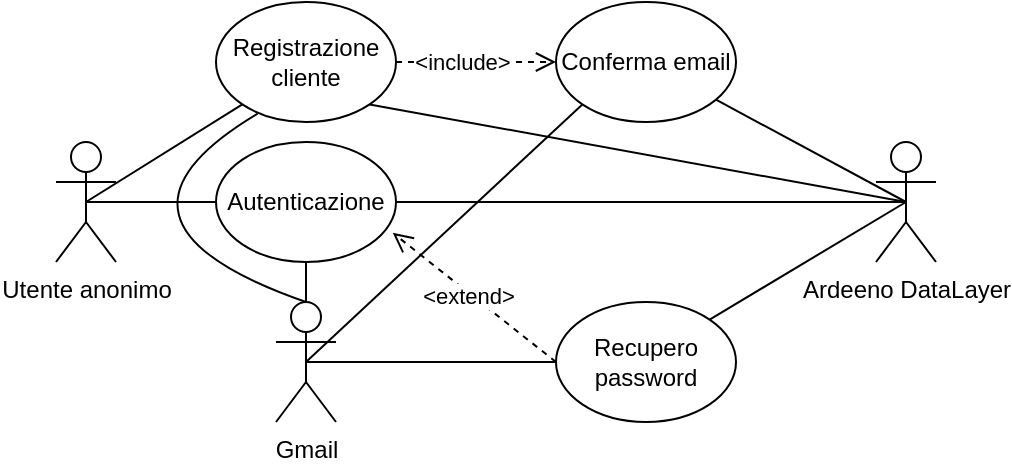 <mxfile>
    <diagram id="SKP93vQWdvAe20Zp62b-" name="Pagina-1">
        <mxGraphModel dx="764" dy="563" grid="1" gridSize="10" guides="1" tooltips="1" connect="1" arrows="1" fold="1" page="1" pageScale="1" pageWidth="827" pageHeight="1169" math="0" shadow="0">
            <root>
                <mxCell id="0"/>
                <mxCell id="1" parent="0"/>
                <mxCell id="5VDgApkqLOFfq6V8ZcV0-2" style="rounded=0;orthogonalLoop=1;jettySize=auto;html=1;endArrow=none;endFill=0;entryX=0;entryY=1;entryDx=0;entryDy=0;exitX=0.5;exitY=0.5;exitDx=0;exitDy=0;exitPerimeter=0;" parent="1" source="5VDgApkqLOFfq6V8ZcV0-1" target="5VDgApkqLOFfq6V8ZcV0-3" edge="1">
                    <mxGeometry relative="1" as="geometry">
                        <mxPoint x="200" y="120" as="targetPoint"/>
                    </mxGeometry>
                </mxCell>
                <mxCell id="5VDgApkqLOFfq6V8ZcV0-6" style="rounded=0;orthogonalLoop=1;jettySize=auto;html=1;endArrow=none;endFill=0;exitX=0.5;exitY=0.5;exitDx=0;exitDy=0;exitPerimeter=0;entryX=0;entryY=0.5;entryDx=0;entryDy=0;" parent="1" source="5VDgApkqLOFfq6V8ZcV0-1" target="5VDgApkqLOFfq6V8ZcV0-7" edge="1">
                    <mxGeometry relative="1" as="geometry">
                        <mxPoint x="240" y="230" as="targetPoint"/>
                        <mxPoint x="110" y="310" as="sourcePoint"/>
                    </mxGeometry>
                </mxCell>
                <mxCell id="5VDgApkqLOFfq6V8ZcV0-1" value="Utente anonimo" style="shape=umlActor;verticalLabelPosition=bottom;verticalAlign=top;html=1;outlineConnect=0;" parent="1" vertex="1">
                    <mxGeometry x="170" y="210" width="30" height="60" as="geometry"/>
                </mxCell>
                <mxCell id="5VDgApkqLOFfq6V8ZcV0-4" style="rounded=0;orthogonalLoop=1;jettySize=auto;html=1;endArrow=none;endFill=0;entryX=0.5;entryY=0.5;entryDx=0;entryDy=0;entryPerimeter=0;startArrow=none;" parent="1" source="5VDgApkqLOFfq6V8ZcV0-13" target="5VDgApkqLOFfq6V8ZcV0-5" edge="1">
                    <mxGeometry relative="1" as="geometry">
                        <mxPoint x="520" y="140" as="targetPoint"/>
                    </mxGeometry>
                </mxCell>
                <mxCell id="5VDgApkqLOFfq6V8ZcV0-3" value="Registrazione cliente" style="ellipse;whiteSpace=wrap;html=1;" parent="1" vertex="1">
                    <mxGeometry x="250" y="140" width="90" height="60" as="geometry"/>
                </mxCell>
                <mxCell id="5VDgApkqLOFfq6V8ZcV0-7" value="Autenticazione" style="ellipse;whiteSpace=wrap;html=1;" parent="1" vertex="1">
                    <mxGeometry x="250" y="210" width="90" height="60" as="geometry"/>
                </mxCell>
                <mxCell id="LFX6a2vSH7ptxkuxKLWu-2" style="rounded=0;orthogonalLoop=1;jettySize=auto;html=1;entryX=1;entryY=0;entryDx=0;entryDy=0;endArrow=none;endFill=0;exitX=0.5;exitY=0.5;exitDx=0;exitDy=0;exitPerimeter=0;" parent="1" source="5VDgApkqLOFfq6V8ZcV0-5" target="5VDgApkqLOFfq6V8ZcV0-17" edge="1">
                    <mxGeometry relative="1" as="geometry">
                        <mxPoint x="465" y="290" as="sourcePoint"/>
                    </mxGeometry>
                </mxCell>
                <mxCell id="3" style="edgeStyle=none;html=1;exitX=0.5;exitY=0.5;exitDx=0;exitDy=0;exitPerimeter=0;entryX=1;entryY=1;entryDx=0;entryDy=0;endArrow=none;endFill=0;" edge="1" parent="1" source="5VDgApkqLOFfq6V8ZcV0-5" target="5VDgApkqLOFfq6V8ZcV0-3">
                    <mxGeometry relative="1" as="geometry"/>
                </mxCell>
                <mxCell id="5VDgApkqLOFfq6V8ZcV0-5" value="Ardeeno DataLayer" style="shape=umlActor;verticalLabelPosition=bottom;verticalAlign=top;html=1;outlineConnect=0;" parent="1" vertex="1">
                    <mxGeometry x="580" y="210" width="30" height="60" as="geometry"/>
                </mxCell>
                <mxCell id="5VDgApkqLOFfq6V8ZcV0-10" value="" style="rounded=0;orthogonalLoop=1;jettySize=auto;html=1;endArrow=none;endFill=0;entryX=0.5;entryY=0.5;entryDx=0;entryDy=0;entryPerimeter=0;" parent="1" source="5VDgApkqLOFfq6V8ZcV0-7" target="5VDgApkqLOFfq6V8ZcV0-5" edge="1">
                    <mxGeometry relative="1" as="geometry">
                        <mxPoint x="465" y="140" as="targetPoint"/>
                        <mxPoint x="360" y="300" as="sourcePoint"/>
                    </mxGeometry>
                </mxCell>
                <mxCell id="5VDgApkqLOFfq6V8ZcV0-12" value="&amp;lt;include&amp;gt;" style="html=1;verticalAlign=bottom;endArrow=open;dashed=1;endSize=8;rounded=0;exitX=1;exitY=0.5;exitDx=0;exitDy=0;endFill=0;" parent="1" source="5VDgApkqLOFfq6V8ZcV0-3" target="5VDgApkqLOFfq6V8ZcV0-13" edge="1">
                    <mxGeometry x="-0.189" y="-9" relative="1" as="geometry">
                        <mxPoint x="300" y="50" as="sourcePoint"/>
                        <mxPoint x="440" y="40" as="targetPoint"/>
                        <mxPoint as="offset"/>
                    </mxGeometry>
                </mxCell>
                <mxCell id="5VDgApkqLOFfq6V8ZcV0-14" style="rounded=0;orthogonalLoop=1;jettySize=auto;html=1;endArrow=none;endFill=0;entryX=0.5;entryY=0.5;entryDx=0;entryDy=0;entryPerimeter=0;exitX=0;exitY=1;exitDx=0;exitDy=0;" parent="1" source="5VDgApkqLOFfq6V8ZcV0-13" target="5VDgApkqLOFfq6V8ZcV0-15" edge="1">
                    <mxGeometry relative="1" as="geometry">
                        <mxPoint x="640" y="40" as="targetPoint"/>
                    </mxGeometry>
                </mxCell>
                <mxCell id="LFX6a2vSH7ptxkuxKLWu-3" style="edgeStyle=none;rounded=0;orthogonalLoop=1;jettySize=auto;html=1;exitX=0.5;exitY=0;exitDx=0;exitDy=0;exitPerimeter=0;entryX=0.5;entryY=1;entryDx=0;entryDy=0;endArrow=none;endFill=0;" parent="1" source="5VDgApkqLOFfq6V8ZcV0-15" target="5VDgApkqLOFfq6V8ZcV0-7" edge="1">
                    <mxGeometry relative="1" as="geometry"/>
                </mxCell>
                <mxCell id="2" style="edgeStyle=none;html=1;exitX=0.5;exitY=0;exitDx=0;exitDy=0;exitPerimeter=0;entryX=0.231;entryY=0.93;entryDx=0;entryDy=0;curved=1;endArrow=none;endFill=0;entryPerimeter=0;" parent="1" source="5VDgApkqLOFfq6V8ZcV0-15" target="5VDgApkqLOFfq6V8ZcV0-3" edge="1">
                    <mxGeometry relative="1" as="geometry">
                        <Array as="points">
                            <mxPoint x="180" y="250"/>
                        </Array>
                    </mxGeometry>
                </mxCell>
                <mxCell id="5VDgApkqLOFfq6V8ZcV0-15" value="Gmail" style="shape=umlActor;verticalLabelPosition=bottom;verticalAlign=top;html=1;outlineConnect=0;" parent="1" vertex="1">
                    <mxGeometry x="280" y="290" width="30" height="60" as="geometry"/>
                </mxCell>
                <mxCell id="5VDgApkqLOFfq6V8ZcV0-16" value="&amp;lt;extend&amp;gt;" style="html=1;verticalAlign=bottom;endArrow=open;dashed=1;endSize=8;rounded=0;endFill=0;entryX=0.982;entryY=0.757;entryDx=0;entryDy=0;exitX=0;exitY=0.5;exitDx=0;exitDy=0;entryPerimeter=0;" parent="1" source="5VDgApkqLOFfq6V8ZcV0-17" target="5VDgApkqLOFfq6V8ZcV0-7" edge="1">
                    <mxGeometry x="-0.052" y="9" relative="1" as="geometry">
                        <mxPoint x="440" y="400" as="sourcePoint"/>
                        <mxPoint x="370" y="350" as="targetPoint"/>
                        <mxPoint as="offset"/>
                    </mxGeometry>
                </mxCell>
                <mxCell id="5VDgApkqLOFfq6V8ZcV0-18" style="rounded=0;orthogonalLoop=1;jettySize=auto;html=1;entryX=0.5;entryY=0.5;entryDx=0;entryDy=0;entryPerimeter=0;endArrow=none;endFill=0;exitX=0;exitY=0.5;exitDx=0;exitDy=0;" parent="1" source="5VDgApkqLOFfq6V8ZcV0-17" target="5VDgApkqLOFfq6V8ZcV0-15" edge="1">
                    <mxGeometry relative="1" as="geometry"/>
                </mxCell>
                <mxCell id="5VDgApkqLOFfq6V8ZcV0-17" value="Recupero password" style="ellipse;whiteSpace=wrap;html=1;" parent="1" vertex="1">
                    <mxGeometry x="420" y="290" width="90" height="60" as="geometry"/>
                </mxCell>
                <mxCell id="5VDgApkqLOFfq6V8ZcV0-13" value="Conferma email" style="ellipse;whiteSpace=wrap;html=1;" parent="1" vertex="1">
                    <mxGeometry x="420" y="140" width="90" height="60" as="geometry"/>
                </mxCell>
            </root>
        </mxGraphModel>
    </diagram>
</mxfile>